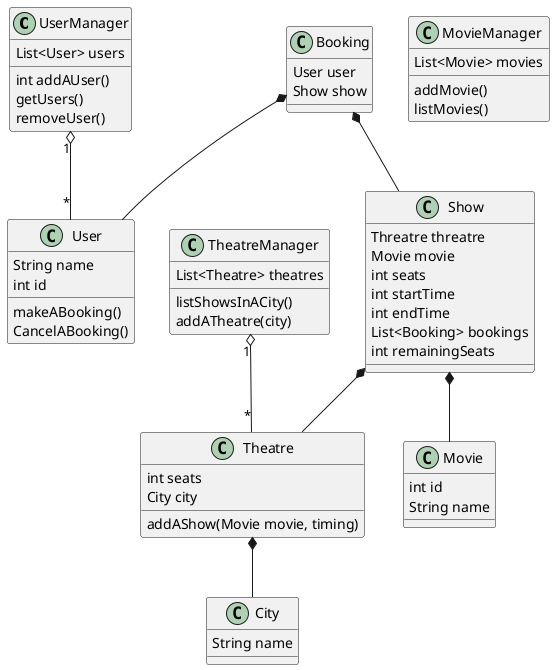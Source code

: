 @startuml

class UserManager{
  List<User> users
  int addAUser()
  getUsers()
  removeUser()
}

UserManager "1" o-- "*" User

class User{
  String name
  int id
  makeABooking()
  CancelABooking()
}

class Theatre{
  int seats
  City city
  addAShow(Movie movie, timing)
}

class City{
  String name
}


Theatre *-- City

class TheatreManager{
  List<Theatre> theatres
  listShowsInACity()
  addATheatre(city)


}

TheatreManager "1" o-- "*" Theatre

class Movie{
  int id
  String name
}

class MovieManager{
  List<Movie> movies
  addMovie()
  listMovies()
}


class Show{
  Threatre threatre
  Movie movie
  int seats
  int startTime
  int endTime
  List<Booking> bookings
  int remainingSeats
}
Show  *-- Theatre
Show *-- Movie

class Booking{
  User user
  Show show

}

Booking *-- Show
Booking *-- User


@enduml